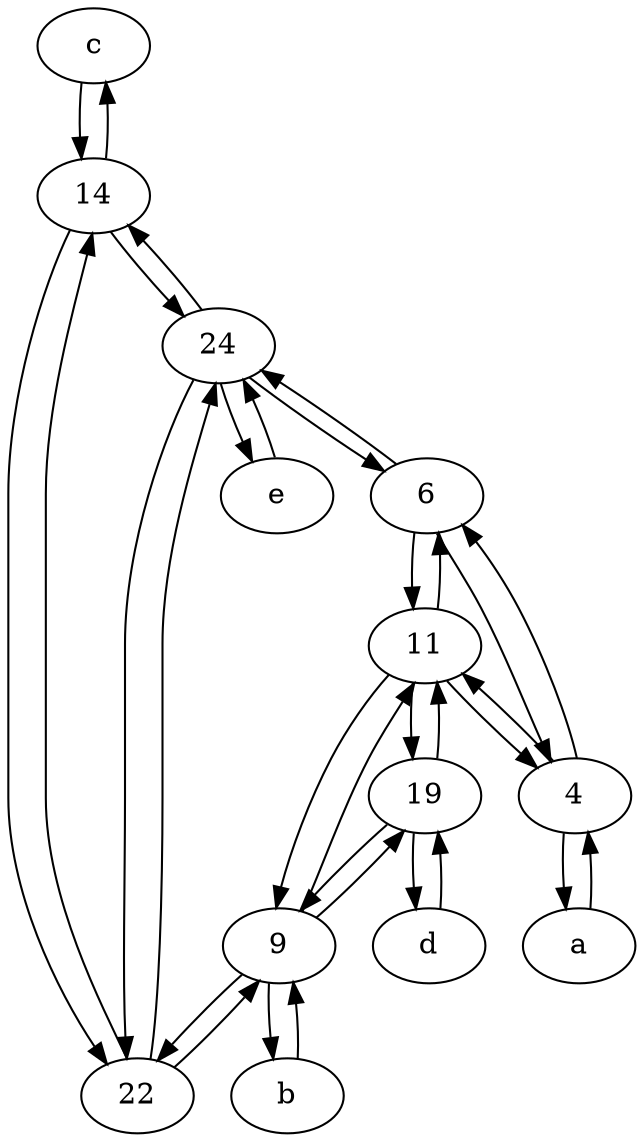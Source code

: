 digraph  {
	c [pos="20,10!"];
	11;
	d [pos="20,30!"];
	19;
	6;
	22;
	b [pos="50,20!"];
	24;
	4;
	14;
	a [pos="40,10!"];
	e [pos="30,50!"];
	9;
	14 -> c;
	d -> 19;
	9 -> 19;
	22 -> 9;
	b -> 9;
	19 -> 11;
	9 -> b;
	6 -> 11;
	11 -> 4;
	4 -> 6;
	4 -> a;
	24 -> 22;
	19 -> 9;
	11 -> 19;
	9 -> 22;
	22 -> 14;
	9 -> 11;
	14 -> 22;
	11 -> 9;
	14 -> 24;
	c -> 14;
	24 -> e;
	24 -> 14;
	6 -> 4;
	e -> 24;
	4 -> 11;
	19 -> d;
	6 -> 24;
	a -> 4;
	11 -> 6;
	24 -> 6;
	22 -> 24;

	}